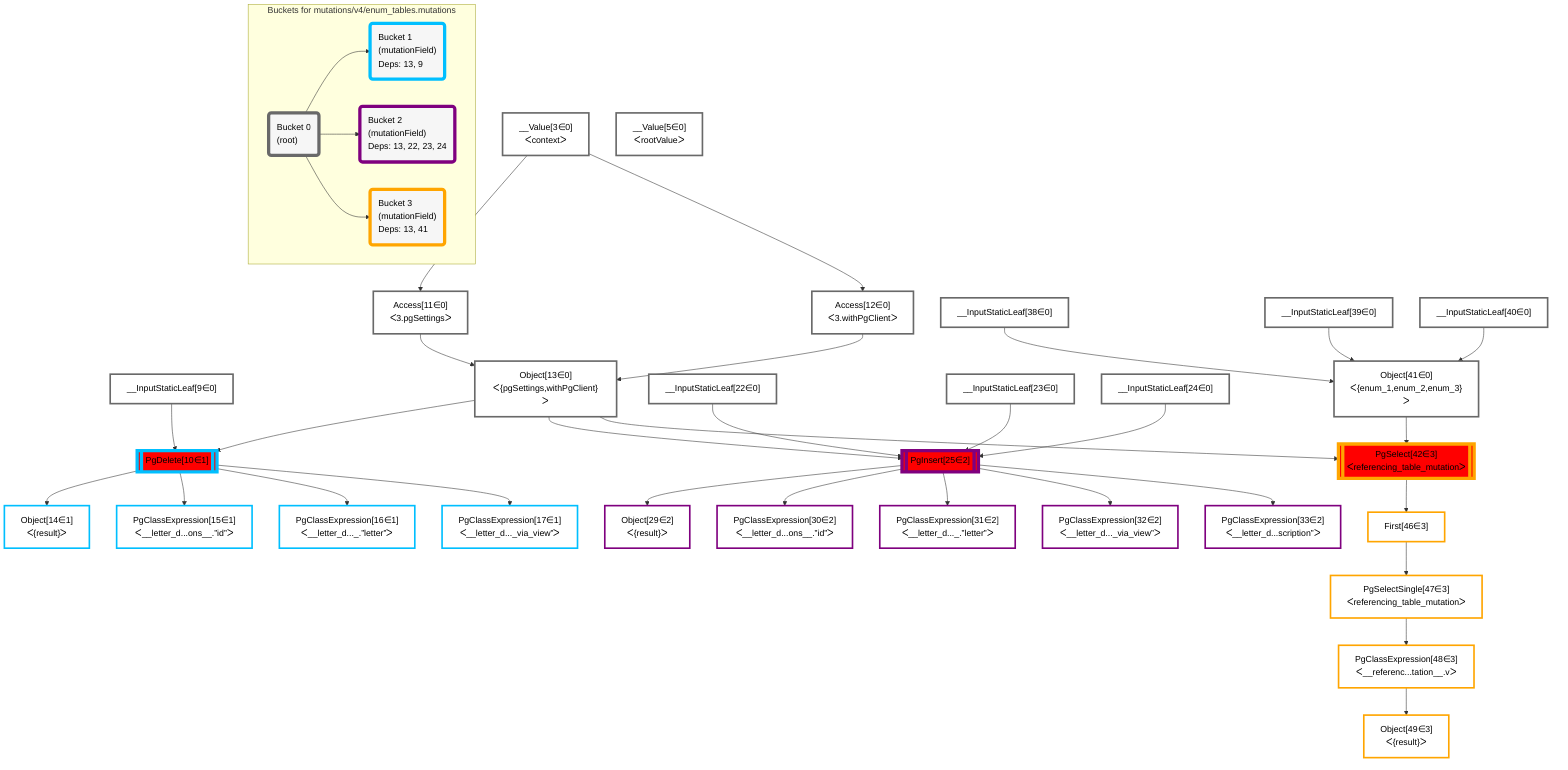 graph TD
    classDef path fill:#eee,stroke:#000,color:#000
    classDef plan fill:#fff,stroke-width:3px,color:#000
    classDef itemplan fill:#fff,stroke-width:6px,color:#000
    classDef sideeffectplan fill:#f00,stroke-width:6px,color:#000
    classDef bucket fill:#f6f6f6,color:#000,stroke-width:6px,text-align:left


    %% define steps
    __Value3["__Value[3∈0]<br />ᐸcontextᐳ"]:::plan
    __Value5["__Value[5∈0]<br />ᐸrootValueᐳ"]:::plan
    __InputStaticLeaf9["__InputStaticLeaf[9∈0]"]:::plan
    Access11["Access[11∈0]<br />ᐸ3.pgSettingsᐳ"]:::plan
    Access12["Access[12∈0]<br />ᐸ3.withPgClientᐳ"]:::plan
    Object13["Object[13∈0]<br />ᐸ{pgSettings,withPgClient}ᐳ"]:::plan
    PgDelete10[["PgDelete[10∈1]"]]:::sideeffectplan
    Object14["Object[14∈1]<br />ᐸ{result}ᐳ"]:::plan
    PgClassExpression15["PgClassExpression[15∈1]<br />ᐸ__letter_d...ons__.”id”ᐳ"]:::plan
    PgClassExpression16["PgClassExpression[16∈1]<br />ᐸ__letter_d..._.”letter”ᐳ"]:::plan
    PgClassExpression17["PgClassExpression[17∈1]<br />ᐸ__letter_d..._via_view”ᐳ"]:::plan
    __InputStaticLeaf22["__InputStaticLeaf[22∈0]"]:::plan
    __InputStaticLeaf23["__InputStaticLeaf[23∈0]"]:::plan
    __InputStaticLeaf24["__InputStaticLeaf[24∈0]"]:::plan
    PgInsert25[["PgInsert[25∈2]"]]:::sideeffectplan
    Object29["Object[29∈2]<br />ᐸ{result}ᐳ"]:::plan
    PgClassExpression30["PgClassExpression[30∈2]<br />ᐸ__letter_d...ons__.”id”ᐳ"]:::plan
    PgClassExpression31["PgClassExpression[31∈2]<br />ᐸ__letter_d..._.”letter”ᐳ"]:::plan
    PgClassExpression32["PgClassExpression[32∈2]<br />ᐸ__letter_d..._via_view”ᐳ"]:::plan
    PgClassExpression33["PgClassExpression[33∈2]<br />ᐸ__letter_d...scription”ᐳ"]:::plan
    __InputStaticLeaf38["__InputStaticLeaf[38∈0]"]:::plan
    __InputStaticLeaf39["__InputStaticLeaf[39∈0]"]:::plan
    __InputStaticLeaf40["__InputStaticLeaf[40∈0]"]:::plan
    Object41["Object[41∈0]<br />ᐸ{enum_1,enum_2,enum_3}ᐳ"]:::plan
    PgSelect42[["PgSelect[42∈3]<br />ᐸreferencing_table_mutationᐳ"]]:::sideeffectplan
    First46["First[46∈3]"]:::plan
    PgSelectSingle47["PgSelectSingle[47∈3]<br />ᐸreferencing_table_mutationᐳ"]:::plan
    PgClassExpression48["PgClassExpression[48∈3]<br />ᐸ__referenc...tation__.vᐳ"]:::plan
    Object49["Object[49∈3]<br />ᐸ{result}ᐳ"]:::plan

    %% plan dependencies
    __Value3 --> Access11
    __Value3 --> Access12
    Access11 & Access12 --> Object13
    Object13 & __InputStaticLeaf9 --> PgDelete10
    PgDelete10 --> Object14
    PgDelete10 --> PgClassExpression15
    PgDelete10 --> PgClassExpression16
    PgDelete10 --> PgClassExpression17
    Object13 & __InputStaticLeaf22 & __InputStaticLeaf23 & __InputStaticLeaf24 --> PgInsert25
    PgInsert25 --> Object29
    PgInsert25 --> PgClassExpression30
    PgInsert25 --> PgClassExpression31
    PgInsert25 --> PgClassExpression32
    PgInsert25 --> PgClassExpression33
    __InputStaticLeaf38 & __InputStaticLeaf39 & __InputStaticLeaf40 --> Object41
    Object13 & Object41 --> PgSelect42
    PgSelect42 --> First46
    First46 --> PgSelectSingle47
    PgSelectSingle47 --> PgClassExpression48
    PgClassExpression48 --> Object49

    %% plan-to-path relationships

    subgraph "Buckets for mutations/v4/enum_tables.mutations"
    Bucket0("Bucket 0<br />(root)"):::bucket
    classDef bucket0 stroke:#696969
    class Bucket0,__Value3,__Value5,__InputStaticLeaf9,Access11,Access12,Object13,__InputStaticLeaf22,__InputStaticLeaf23,__InputStaticLeaf24,__InputStaticLeaf38,__InputStaticLeaf39,__InputStaticLeaf40,Object41 bucket0
    Bucket1("Bucket 1<br />(mutationField)<br />Deps: 13, 9"):::bucket
    classDef bucket1 stroke:#00bfff
    class Bucket1,PgDelete10,Object14,PgClassExpression15,PgClassExpression16,PgClassExpression17 bucket1
    Bucket2("Bucket 2<br />(mutationField)<br />Deps: 13, 22, 23, 24"):::bucket
    classDef bucket2 stroke:#7f007f
    class Bucket2,PgInsert25,Object29,PgClassExpression30,PgClassExpression31,PgClassExpression32,PgClassExpression33 bucket2
    Bucket3("Bucket 3<br />(mutationField)<br />Deps: 13, 41"):::bucket
    classDef bucket3 stroke:#ffa500
    class Bucket3,PgSelect42,First46,PgSelectSingle47,PgClassExpression48,Object49 bucket3
    Bucket0 --> Bucket1 & Bucket2 & Bucket3
    end